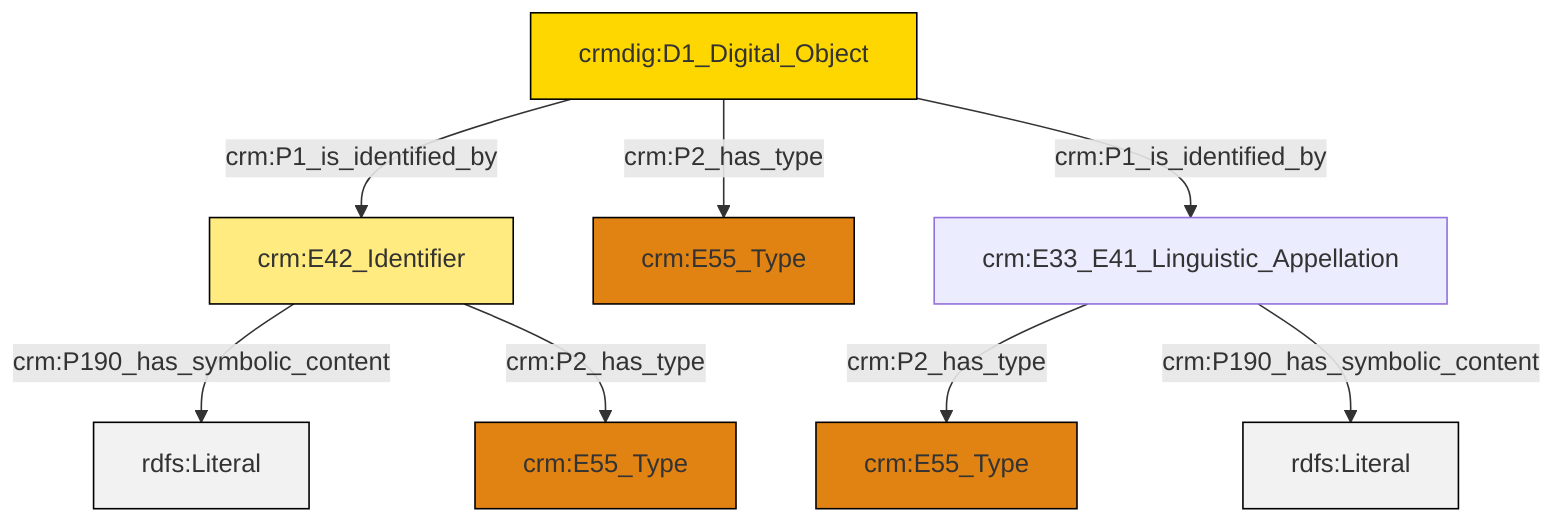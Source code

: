 graph TD
classDef Literal fill:#f2f2f2,stroke:#000000;
classDef CRM_Entity fill:#FFFFFF,stroke:#000000;
classDef Temporal_Entity fill:#00C9E6, stroke:#000000;
classDef Type fill:#E18312, stroke:#000000;
classDef Time-Span fill:#2C9C91, stroke:#000000;
classDef Appellation fill:#FFEB7F, stroke:#000000;
classDef Place fill:#008836, stroke:#000000;
classDef Persistent_Item fill:#B266B2, stroke:#000000;
classDef Conceptual_Object fill:#FFD700, stroke:#000000;
classDef Physical_Thing fill:#D2B48C, stroke:#000000;
classDef Actor fill:#f58aad, stroke:#000000;
classDef PC_Classes fill:#4ce600, stroke:#000000;
classDef Multi fill:#cccccc,stroke:#000000;

2["crmdig:D1_Digital_Object"]:::Conceptual_Object -->|crm:P1_is_identified_by| 0["crm:E42_Identifier"]:::Appellation
7["crm:E33_E41_Linguistic_Appellation"]:::Default -->|crm:P2_has_type| 3["crm:E55_Type"]:::Type
0["crm:E42_Identifier"]:::Appellation -->|crm:P190_has_symbolic_content| 8[rdfs:Literal]:::Literal
7["crm:E33_E41_Linguistic_Appellation"]:::Default -->|crm:P190_has_symbolic_content| 10[rdfs:Literal]:::Literal
0["crm:E42_Identifier"]:::Appellation -->|crm:P2_has_type| 11["crm:E55_Type"]:::Type
2["crmdig:D1_Digital_Object"]:::Conceptual_Object -->|crm:P1_is_identified_by| 7["crm:E33_E41_Linguistic_Appellation"]:::Default
2["crmdig:D1_Digital_Object"]:::Conceptual_Object -->|crm:P2_has_type| 5["crm:E55_Type"]:::Type